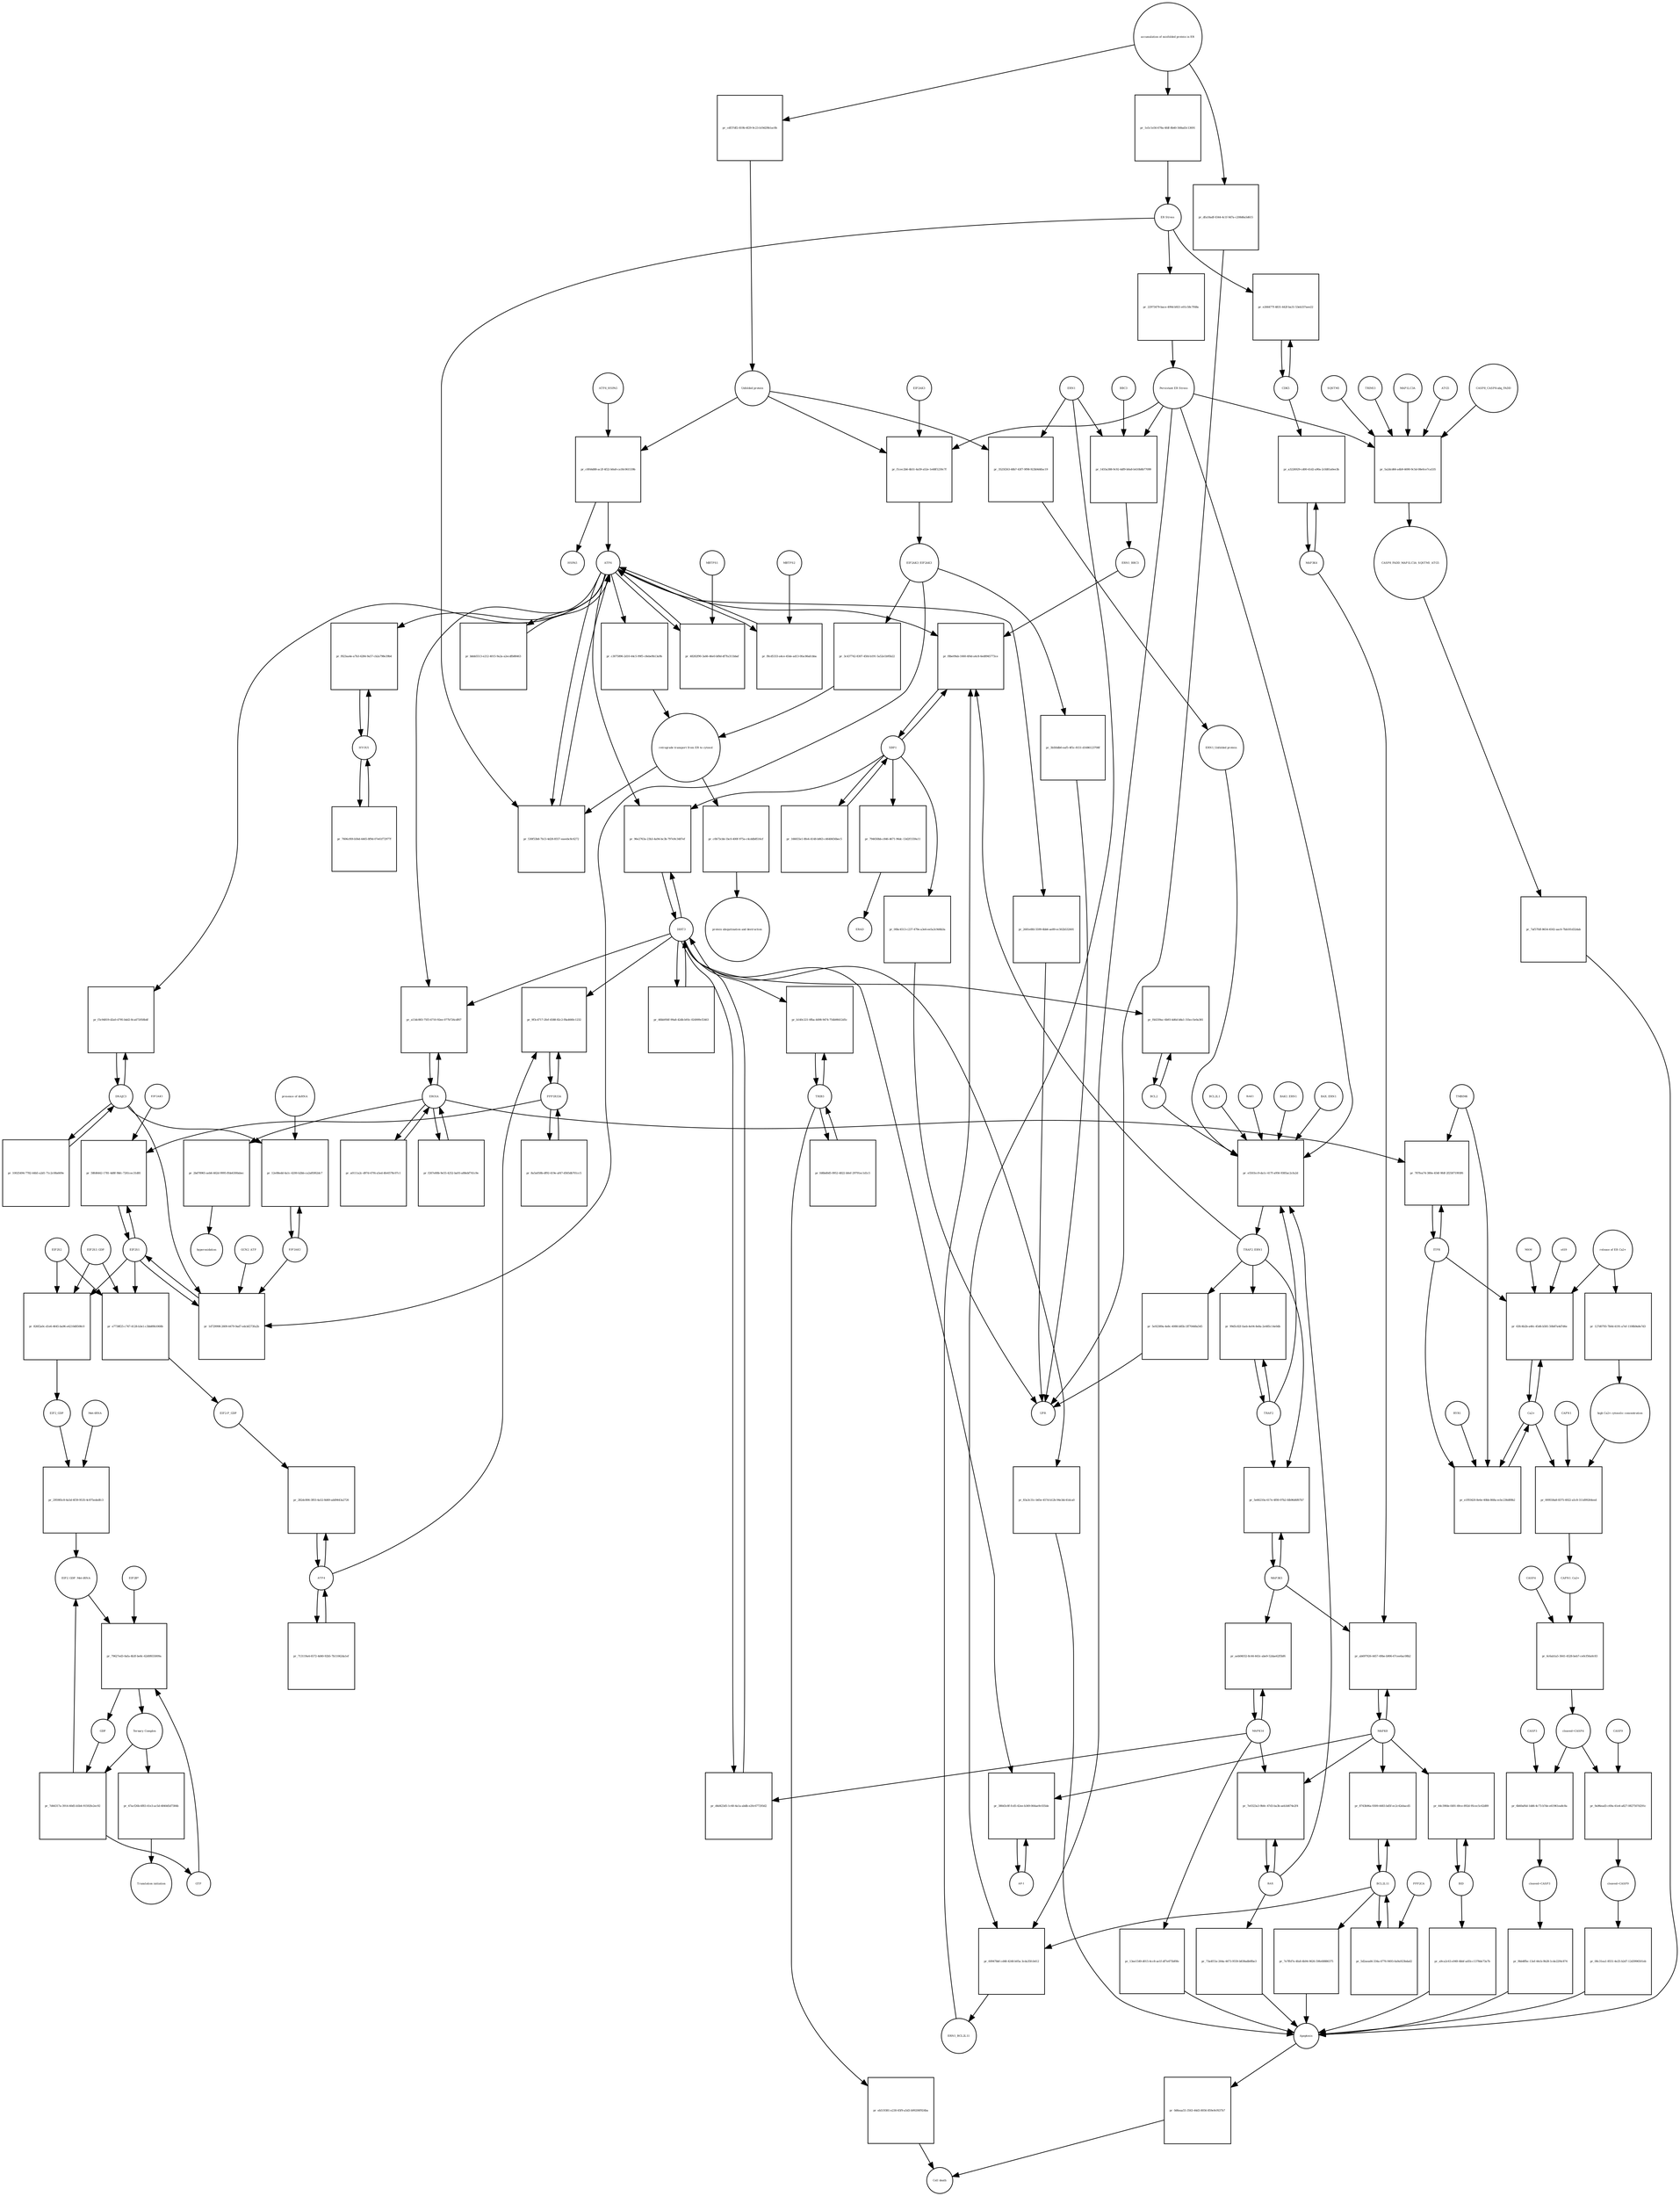 strict digraph  {
ATF6_HSPA5 [annotation="", bipartite=0, cls=complex, fontsize=4, label=ATF6_HSPA5, shape=circle];
"pr_c0f44d88-ac2f-4f22-b0a8-ca18c061539b" [annotation="", bipartite=1, cls=process, fontsize=4, label="pr_c0f44d88-ac2f-4f22-b0a8-ca18c061539b", shape=square];
ATF6 [annotation="urn_miriam_hgnc.symbol_ATF6", bipartite=0, cls=macromolecule, fontsize=4, label=ATF6, shape=circle];
HSPA5 [annotation="urn_miriam_hgnc.symbol_HSPA5", bipartite=0, cls=macromolecule, fontsize=4, label=HSPA5, shape=circle];
"Unfolded protein" [annotation="", bipartite=0, cls=macromolecule, fontsize=4, label="Unfolded protein", shape=circle];
ERN1 [annotation="urn_miriam_hgnc.symbol_ERN1", bipartite=0, cls=macromolecule, fontsize=4, label=ERN1, shape=circle];
"pr_3525f263-48b7-43f7-9f98-923b9d4fac19" [annotation="", bipartite=1, cls=process, fontsize=4, label="pr_3525f263-48b7-43f7-9f98-923b9d4fac19", shape=square];
"ERN1_Unfolded protein" [annotation="", bipartite=0, cls=complex, fontsize=4, label="ERN1_Unfolded protein", shape=circle];
EIF2AK3_EIF2AK3 [annotation="", bipartite=0, cls=complex, fontsize=4, label=EIF2AK3_EIF2AK3, shape=circle];
"pr_3c437742-8307-45fd-b191-5a52e1b95b22" [annotation="", bipartite=1, cls=process, fontsize=4, label="pr_3c437742-8307-45fd-b191-5a52e1b95b22", shape=square];
"retrograde transport from ER to cytosol" [annotation="", bipartite=0, cls=phenotype, fontsize=4, label="retrograde transport from ER to cytosol", shape=circle];
"pr_c3075896-2d10-44c5-99f5-c8ebe9b13a9b" [annotation="", bipartite=1, cls=process, fontsize=4, label="pr_c3075896-2d10-44c5-99f5-c8ebe9b13a9b", shape=square];
"pr_c0b73cbb-1bc0-400f-975a-c4cddb8516cf" [annotation="", bipartite=1, cls=process, fontsize=4, label="pr_c0b73cbb-1bc0-400f-975a-c4cddb8516cf", shape=square];
"protein ubiquitination and destruction" [annotation="", bipartite=0, cls=phenotype, fontsize=4, label="protein ubiquitination and destruction", shape=circle];
"pr_e5503cc9-da1c-417f-a956-9385ac2cfa2d" [annotation="", bipartite=1, cls=process, fontsize=4, label="pr_e5503cc9-da1c-417f-a956-9385ac2cfa2d", shape=square];
TRAF2_ERN1 [annotation="", bipartite=0, cls=complex, fontsize=4, label=TRAF2_ERN1, shape=circle];
BAK1_ERN1 [annotation="", bipartite=0, cls=complex, fontsize=4, label=BAK1_ERN1, shape=circle];
BAX_ERN1 [annotation="", bipartite=0, cls=complex, fontsize=4, label=BAX_ERN1, shape=circle];
BCL2 [annotation="urn_miriam_hgnc.symbol_BCL2", bipartite=0, cls="nucleic acid feature", fontsize=4, label=BCL2, shape=circle];
BCL2L1 [annotation="urn_miriam_hgnc.symbol_BCL2L1", bipartite=0, cls=macromolecule, fontsize=4, label=BCL2L1, shape=circle];
"Persistant ER Stress" [annotation="", bipartite=0, cls=phenotype, fontsize=4, label="Persistant ER Stress", shape=circle];
BAX [annotation="urn_miriam_hgnc.symbol_BAX", bipartite=0, cls=macromolecule, fontsize=4, label=BAX, shape=circle];
BAK1 [annotation="urn_miriam_hgnc.symbol_BAK1", bipartite=0, cls=macromolecule, fontsize=4, label=BAK1, shape=circle];
TRAF2 [annotation="urn_miriam_hgnc.symbol_TRAF2", bipartite=0, cls=macromolecule, fontsize=4, label=TRAF2, shape=circle];
XBP1 [annotation="urn_miriam_hgnc.symbol_XBP1", bipartite=0, cls=macromolecule, fontsize=4, label=XBP1, shape=circle];
"pr_f8be09ab-1660-4f4d-a4c8-6ed8945773ce" [annotation="", bipartite=1, cls=process, fontsize=4, label="pr_f8be09ab-1660-4f4d-a4c8-6ed8945773ce", shape=square];
ERN1_BBC3 [annotation="", bipartite=0, cls=complex, fontsize=4, label=ERN1_BBC3, shape=circle];
ERN1_BCL2L11 [annotation="", bipartite=0, cls=complex, fontsize=4, label=ERN1_BCL2L11, shape=circle];
"pr_166655e1-8fe4-4148-b863-c4648456bec5" [annotation="", bipartite=1, cls=process, fontsize=4, label="pr_166655e1-8fe4-4148-b863-c4648456bec5", shape=square];
"pr_794650bb-c846-4671-96dc-13d2f1559a11" [annotation="", bipartite=1, cls=process, fontsize=4, label="pr_794650bb-c846-4671-96dc-13d2f1559a11", shape=square];
ERAD [annotation="", bipartite=0, cls=phenotype, fontsize=4, label=ERAD, shape=circle];
"pr_00bc4513-c237-479e-a3e6-ee5a3c9d4b3a" [annotation="", bipartite=1, cls=process, fontsize=4, label="pr_00bc4513-c237-479e-a3e6-ee5a3c9d4b3a", shape=square];
UPR [annotation="", bipartite=0, cls=phenotype, fontsize=4, label=UPR, shape=circle];
"pr_99d5c82f-faeb-4e04-8e8a-2e485c14e0db" [annotation="", bipartite=1, cls=process, fontsize=4, label="pr_99d5c82f-faeb-4e04-8e8a-2e485c14e0db", shape=square];
MAPK8 [annotation="urn_miriam_hgnc.symbol_MAPK8", bipartite=0, cls=macromolecule, fontsize=4, label=MAPK8, shape=circle];
"pr_ab697926-4457-49be-b906-67cee6ac08b2" [annotation="", bipartite=1, cls=process, fontsize=4, label="pr_ab697926-4457-49be-b906-67cee6ac08b2", shape=square];
MAP3K4 [annotation="urn_miriam_hgnc.symbol_MAP3K4", bipartite=0, cls=macromolecule, fontsize=4, label=MAP3K4, shape=circle];
MAP3K5 [annotation="urn_miriam_hgnc.symbol_MAP3K5", bipartite=0, cls=macromolecule, fontsize=4, label=MAP3K5, shape=circle];
MAPK14 [annotation="urn_miriam_hgnc.symbol_MAPK14", bipartite=0, cls=macromolecule, fontsize=4, label=MAPK14, shape=circle];
"pr_aeb04032-8c44-443c-abe9-52dae62f5bf6" [annotation="", bipartite=1, cls=process, fontsize=4, label="pr_aeb04032-8c44-443c-abe9-52dae62f5bf6", shape=square];
"pr_13ee1549-d015-4cc8-ae1f-df7e475bf0fe" [annotation="", bipartite=1, cls=process, fontsize=4, label="pr_13ee1549-d015-4cc8-ae1f-df7e475bf0fe", shape=square];
Apoptosis [annotation="", bipartite=0, cls=phenotype, fontsize=4, label=Apoptosis, shape=circle];
DDIT3 [annotation="urn_miriam_hgnc.symbol_DDIT3", bipartite=0, cls=macromolecule, fontsize=4, label=DDIT3, shape=circle];
"pr_d4d423d5-1c60-4a1a-abdb-e20c677293d2" [annotation="", bipartite=1, cls=process, fontsize=4, label="pr_d4d423d5-1c60-4a1a-abdb-e20c677293d2", shape=square];
"pr_83a3c31c-b65e-457d-b12b-94e3dc41dca0" [annotation="", bipartite=1, cls=process, fontsize=4, label="pr_83a3c31c-b65e-457d-b12b-94e3dc41dca0", shape=square];
"pr_f44339ac-6b93-4d6d-b8a1-31bcc5e0a381" [annotation="", bipartite=1, cls=process, fontsize=4, label="pr_f44339ac-6b93-4d6d-b8a1-31bcc5e0a381", shape=square];
"pr_530f53b8-7b13-4d28-8557-eaeebc8c6272" [annotation="", bipartite=1, cls=process, fontsize=4, label="pr_530f53b8-7b13-4d28-8557-eaeebc8c6272", shape=square];
"ER Stress" [annotation="", bipartite=0, cls=phenotype, fontsize=4, label="ER Stress", shape=circle];
"pr_48282f90-3a66-46e0-bf8d-df7fa311bbaf" [annotation="", bipartite=1, cls=process, fontsize=4, label="pr_48282f90-3a66-46e0-bf8d-df7fa311bbaf", shape=square];
MBTPS1 [annotation="urn_miriam_hgnc.symbol_MBTPS1", bipartite=0, cls=macromolecule, fontsize=4, label=MBTPS1, shape=circle];
"pr_f8cd5333-a4ce-45de-ad13-0fac86afcbba" [annotation="", bipartite=1, cls=process, fontsize=4, label="pr_f8cd5333-a4ce-45de-ad13-0fac86afcbba", shape=square];
MBTPS2 [annotation="urn_miriam_hgnc.symbol_MBTPS2", bipartite=0, cls=macromolecule, fontsize=4, label=MBTPS2, shape=circle];
"pr_bbbb5513-e212-4015-9a2a-a2ecdfb88463" [annotation="", bipartite=1, cls=process, fontsize=4, label="pr_bbbb5513-e212-4015-9a2a-a2ecdfb88463", shape=square];
"pr_46bb956f-99a8-42db-b93c-024909cf2463" [annotation="", bipartite=1, cls=process, fontsize=4, label="pr_46bb956f-99a8-42db-b93c-024909cf2463", shape=square];
"pr_96e2763a-23b3-4a94-bc3b-797e9c3487ef" [annotation="", bipartite=1, cls=process, fontsize=4, label="pr_96e2763a-23b3-4a94-bc3b-797e9c3487ef", shape=square];
EIF2S1 [annotation="urn_miriam_hgnc.symbol_EIF2S1", bipartite=0, cls=macromolecule, fontsize=4, label=EIF2S1, shape=circle];
"pr_1d729998-2609-4479-9ad7-edcbf273fa2b" [annotation="", bipartite=1, cls=process, fontsize=4, label="pr_1d729998-2609-4479-9ad7-edcbf273fa2b", shape=square];
GCN2_ATP [annotation="", bipartite=0, cls=complex, fontsize=4, label=GCN2_ATP, shape=circle];
EIF2AK2 [annotation="urn_miriam_hgnc.symbol_EIF2AK2", bipartite=0, cls=macromolecule, fontsize=4, label=EIF2AK2, shape=circle];
DNAJC3 [annotation="urn_miriam_hgnc.symbol_DNAJC3", bipartite=0, cls=macromolecule, fontsize=4, label=DNAJC3, shape=circle];
EIF2S2 [annotation="urn_miriam_hgnc.symbol_EIF2S2", bipartite=0, cls=macromolecule, fontsize=4, label=EIF2S2, shape=circle];
"pr_826f2a0c-d1e6-4645-ba96-e4210d8508c0" [annotation="", bipartite=1, cls=process, fontsize=4, label="pr_826f2a0c-d1e6-4645-ba96-e4210d8508c0", shape=square];
EIF2S3_GDP [annotation="", bipartite=0, cls=complex, fontsize=4, label=EIF2S3_GDP, shape=circle];
EIF2_GDP [annotation="", bipartite=0, cls=complex, fontsize=4, label=EIF2_GDP, shape=circle];
"EIF2_GDP_Met-tRNA" [annotation="", bipartite=0, cls=complex, fontsize=4, label="EIF2_GDP_Met-tRNA", shape=circle];
"pr_79627ed3-0afa-4b3f-be8c-62d0f655009a" [annotation="", bipartite=1, cls=process, fontsize=4, label="pr_79627ed3-0afa-4b3f-be8c-62d0f655009a", shape=square];
"Ternary Complex" [annotation="", bipartite=0, cls=complex, fontsize=4, label="Ternary Complex", shape=circle];
"EIF2B*" [annotation="", bipartite=0, cls=complex, fontsize=4, label="EIF2B*", shape=circle];
GTP [annotation="urn_miriam_obo.chebi_CHEBI%3A57600", bipartite=0, cls="simple chemical", fontsize=4, label=GTP, shape=circle];
GDP [annotation="urn_miriam_obo.chebi_CHEBI%3A65180", bipartite=0, cls="simple chemical", fontsize=4, label=GDP, shape=circle];
"pr_7d44317a-3914-40d5-b5b4-91592fe2ec92" [annotation="", bipartite=1, cls=process, fontsize=4, label="pr_7d44317a-3914-40d5-b5b4-91592fe2ec92", shape=square];
ATF4 [annotation="urn_miriam_hgnc.symbol_ATF4", bipartite=0, cls=macromolecule, fontsize=4, label=ATF4, shape=circle];
"pr_282dc806-3f03-4a52-8d49-add9443a2726" [annotation="", bipartite=1, cls=process, fontsize=4, label="pr_282dc806-3f03-4a52-8d49-add9443a2726", shape=square];
"EIF2-P_GDP" [annotation="", bipartite=0, cls=complex, fontsize=4, label="EIF2-P_GDP", shape=circle];
"pr_713119a4-6572-4d40-92b5-7b11042da1ef" [annotation="", bipartite=1, cls=process, fontsize=4, label="pr_713119a4-6572-4d40-92b5-7b11042da1ef", shape=square];
PPP1R15A [annotation="urn_miriam_hgnc.symbol_PPP1R15A", bipartite=0, cls=macromolecule, fontsize=4, label=PPP1R15A, shape=circle];
"pr_9f3c4717-2fef-4588-82c2-f8a4660c1232" [annotation="", bipartite=1, cls=process, fontsize=4, label="pr_9f3c4717-2fef-4588-82c2-f8a4660c1232", shape=square];
"pr_8a5a058b-df92-419e-af47-d565db701cc5" [annotation="", bipartite=1, cls=process, fontsize=4, label="pr_8a5a058b-df92-419e-af47-d565db701cc5", shape=square];
"pr_47acf26b-6f83-41e3-ac5d-4840d5d7384b" [annotation="", bipartite=1, cls=process, fontsize=4, label="pr_47acf26b-6f83-41e3-ac5d-4840d5d7384b", shape=square];
"Translation initiation" [annotation="", bipartite=0, cls=phenotype, fontsize=4, label="Translation initiation", shape=circle];
"pr_5e66210a-617e-4f00-97b2-fdb96d6f67b7" [annotation="", bipartite=1, cls=process, fontsize=4, label="pr_5e66210a-617e-4f00-97b2-fdb96d6f67b7", shape=square];
ERO1A [annotation="urn_miriam_hgnc.symbol_ERO1A", bipartite=0, cls=macromolecule, fontsize=4, label=ERO1A, shape=circle];
"pr_a13dc883-75f3-4710-92ee-077b726cdf67" [annotation="", bipartite=1, cls=process, fontsize=4, label="pr_a13dc883-75f3-4710-92ee-077b726cdf67", shape=square];
"pr_f267e80b-9e55-4252-ba93-a88ebf741c9e" [annotation="", bipartite=1, cls=process, fontsize=4, label="pr_f267e80b-9e55-4252-ba93-a88ebf741c9e", shape=square];
"pr_58fd6442-1781-4d8f-9bfc-7261cec31d81" [annotation="", bipartite=1, cls=process, fontsize=4, label="pr_58fd6442-1781-4d8f-9bfc-7261cec31d81", shape=square];
EIF2AK1 [annotation="urn_miriam_hgnc.symbol_EIF2AK1", bipartite=0, cls=macromolecule, fontsize=4, label=EIF2AK1, shape=circle];
"pr_7e0323a3-9b0c-47d3-ba3b-aeb3d474e2f4" [annotation="", bipartite=1, cls=process, fontsize=4, label="pr_7e0323a3-9b0c-47d3-ba3b-aeb3d474e2f4", shape=square];
"pr_73a4f15e-264a-4473-9559-b838adb0fbe3" [annotation="", bipartite=1, cls=process, fontsize=4, label="pr_73a4f15e-264a-4473-9559-b838adb0fbe3", shape=square];
"Ca2+" [annotation="urn_miriam_obo.chebi_CHEBI%3A29108", bipartite=0, cls="simple chemical", fontsize=4, label="Ca2+", shape=circle];
"pr_63fc4b2b-a40c-45d6-b581-50b87a4d7d6e" [annotation="", bipartite=1, cls=process, fontsize=4, label="pr_63fc4b2b-a40c-45d6-b581-50b87a4d7d6e", shape=square];
"release of ER Ca2+" [annotation="", bipartite=0, cls=phenotype, fontsize=4, label="release of ER Ca2+", shape=circle];
ITPR [annotation="urn_miriam_hgnc.symbol_ITPR1|urn_miriam_hgnc.symbol_ITPR2|urn_miriam_hgnc.symbol_ITPR3", bipartite=0, cls=macromolecule, fontsize=4, label=ITPR, shape=circle];
MAM [annotation="", bipartite=0, cls=phenotype, fontsize=4, label=MAM, shape=circle];
s619 [annotation="", bipartite=0, cls=complex, fontsize=4, label=s619, shape=circle];
"pr_a3226929-cd00-41d2-a90a-2cfd81a0ee3b" [annotation="", bipartite=1, cls=process, fontsize=4, label="pr_a3226929-cd00-41d2-a90a-2cfd81a0ee3b", shape=square];
CDK5 [annotation="urn_miriam_hgnc.symbol_CDK5", bipartite=0, cls=macromolecule, fontsize=4, label=CDK5, shape=circle];
"pr_e266477f-4831-442f-ba31-53eb337aee22" [annotation="", bipartite=1, cls="uncertain process", fontsize=4, label="pr_e266477f-4831-442f-ba31-53eb337aee22", shape=square];
"pr_0d6eaa55-3563-44d3-8056-859e9cf637b7" [annotation="", bipartite=1, cls=process, fontsize=4, label="pr_0d6eaa55-3563-44d3-8056-859e9cf637b7", shape=square];
"Cell death" [annotation="", bipartite=0, cls=phenotype, fontsize=4, label="Cell death", shape=circle];
"pr_e1f93420-8e6e-40bb-868a-ecbc236d89b2" [annotation="", bipartite=1, cls=process, fontsize=4, label="pr_e1f93420-8e6e-40bb-868a-ecbc236d89b2", shape=square];
TMBIM6 [annotation="urn_miriam_hgnc.symbol_TMBIM6", bipartite=0, cls=macromolecule, fontsize=4, label=TMBIM6, shape=circle];
RYR1 [annotation="urn_miriam_hgnc.symbol_RYR1", bipartite=0, cls=macromolecule, fontsize=4, label=RYR1, shape=circle];
EIF2AK3 [annotation="urn_miriam_hgnc.symbol_EIF2AK3", bipartite=0, cls=macromolecule, fontsize=4, label=EIF2AK3, shape=circle];
"pr_f1cec2b6-4b51-4a59-a52e-1e68f1230c7f" [annotation="", bipartite=1, cls=process, fontsize=4, label="pr_f1cec2b6-4b51-4a59-a52e-1e68f1230c7f", shape=square];
"pr_2bd78965-aeb6-462d-9995-ffde6300abec" [annotation="", bipartite=1, cls=process, fontsize=4, label="pr_2bd78965-aeb6-462d-9995-ffde6300abec", shape=square];
hyperoxidation [annotation="", bipartite=0, cls=phenotype, fontsize=4, label=hyperoxidation, shape=circle];
"pr_a0111a2c-d97d-47f4-a5ed-4fe6578c07c1" [annotation="", bipartite=1, cls=process, fontsize=4, label="pr_a0111a2c-d97d-47f4-a5ed-4fe6578c07c1", shape=square];
"pr_22973479-bace-499d-b921-e01c58c7f48a" [annotation="", bipartite=1, cls=process, fontsize=4, label="pr_22973479-bace-499d-b921-e01c58c7f48a", shape=square];
"CASP8_CASP8-ubq_FADD" [annotation="", bipartite=0, cls=complex, fontsize=4, label="CASP8_CASP8-ubq_FADD", shape=circle];
"pr_5a2dcd66-a4b9-4690-9c5d-08e0ce7ca535" [annotation="", bipartite=1, cls=process, fontsize=4, label="pr_5a2dcd66-a4b9-4690-9c5d-08e0ce7ca535", shape=square];
"SQSTM1 " [annotation="urn_miriam_hgnc.symbol_SQSTM1", bipartite=0, cls=macromolecule, fontsize=4, label="SQSTM1 ", shape=circle];
CASP8_FADD_MAP1LC3A_SQSTM1_ATG5 [annotation="", bipartite=0, cls=complex, fontsize=4, label=CASP8_FADD_MAP1LC3A_SQSTM1_ATG5, shape=circle];
TRIM13 [annotation="urn_miriam_hgnc.symbol_TRIM13", bipartite=0, cls=macromolecule, fontsize=4, label=TRIM13, shape=circle];
MAP1LC3A [annotation="urn_miriam_hgnc.symbol_MAP1LC3A", bipartite=0, cls=macromolecule, fontsize=4, label=MAP1LC3A, shape=circle];
ATG5 [annotation="urn_miriam_hgnc.symbol_ATG5", bipartite=0, cls=macromolecule, fontsize=4, label=ATG5, shape=circle];
"pr_7af57fdf-8654-4502-aac6-7bb181d32dab" [annotation="", bipartite=1, cls=process, fontsize=4, label="pr_7af57fdf-8654-4502-aac6-7bb181d32dab", shape=square];
"AP-1" [annotation="urn_miriam_hgnc.symbol_FOS|urn_miriam_hgnc.symbol_FOSB|urn_miriam_hgnc.symbol_FOSL1|urn_miriam_hgnc.symbol_FOSL2|urn_miriam_hgnc.symbol_JUN|urn_miriam_hgnc.symbol_JUNB|urn_miriam_hgnc.symbol_JUND", bipartite=0, cls=macromolecule, fontsize=4, label="AP-1", shape=circle];
"pr_380d3c8f-fcd5-42ee-b349-064ae9c035de" [annotation="", bipartite=1, cls=process, fontsize=4, label="pr_380d3c8f-fcd5-42ee-b349-064ae9c035de", shape=square];
"pr_12e08edd-4a1c-4200-b2bb-ca2a85f62dc7" [annotation="", bipartite=1, cls=process, fontsize=4, label="pr_12e08edd-4a1c-4200-b2bb-ca2a85f62dc7", shape=square];
"presence of dsRNA" [annotation="", bipartite=0, cls=phenotype, fontsize=4, label="presence of dsRNA", shape=circle];
"Met-tRNA" [annotation="urn_miriam_hgnc_HGNC%3A34779", bipartite=0, cls="nucleic acid feature", fontsize=4, label="Met-tRNA", shape=circle];
"pr_295985c8-4a5d-4f39-9535-4c875ededfc3" [annotation="", bipartite=1, cls=process, fontsize=4, label="pr_295985c8-4a5d-4f39-9535-4c875ededfc3", shape=square];
"pr_e7738f25-c747-4128-b3e1-c3bb89b1068b" [annotation="", bipartite=1, cls=process, fontsize=4, label="pr_e7738f25-c747-4128-b3e1-c3bb89b1068b", shape=square];
"accumulation of misfolded protein in ER" [annotation="", bipartite=0, cls=phenotype, fontsize=4, label="accumulation of misfolded protein in ER", shape=circle];
"pr_cdf37df2-819b-4f29-9c23-b19d29b1ac0b" [annotation="", bipartite=1, cls=process, fontsize=4, label="pr_cdf37df2-819b-4f29-9c23-b19d29b1ac0b", shape=square];
"pr_1e5c1e56-678a-4fdf-8b40-568ad3c13691" [annotation="", bipartite=1, cls=process, fontsize=4, label="pr_1e5c1e56-678a-4fdf-8b40-568ad3c13691", shape=square];
"pr_dfa18adf-0344-4c1f-9d7a-c208d6a5d615" [annotation="", bipartite=1, cls=process, fontsize=4, label="pr_dfa18adf-0344-4c1f-9d7a-c208d6a5d615", shape=square];
"pr_3b5fddb0-eaf5-4f5c-8151-d1686123708f" [annotation="", bipartite=1, cls=process, fontsize=4, label="pr_3b5fddb0-eaf5-4f5c-8151-d1686123708f", shape=square];
"pr_5e92389a-4e8c-4088-b85b-1ff70448a545" [annotation="", bipartite=1, cls=process, fontsize=4, label="pr_5e92389a-4e8c-4088-b85b-1ff70448a545", shape=square];
"pr_2681e8fd-5599-4bb6-ae89-ec502b532601" [annotation="", bipartite=1, cls=process, fontsize=4, label="pr_2681e8fd-5599-4bb6-ae89-ec502b532601", shape=square];
BCL2L11 [annotation="urn_miriam_hgnc.symbol_BCL2L11", bipartite=0, cls=macromolecule, fontsize=4, label=BCL2L11, shape=circle];
"pr_8743b96a-9309-4483-bd5f-ec2c42ebacd5" [annotation="", bipartite=1, cls=process, fontsize=4, label="pr_8743b96a-9309-4483-bd5f-ec2c42ebacd5", shape=square];
BID [annotation="urn_miriam_hgnc.symbol_BID", bipartite=0, cls=macromolecule, fontsize=4, label=BID, shape=circle];
"pr_44c39fde-fd01-49ce-892d-95cec5c62d89" [annotation="", bipartite=1, cls=process, fontsize=4, label="pr_44c39fde-fd01-49ce-892d-95cec5c62d89", shape=square];
"pr_7e7ffd7e-4fa8-4b94-9626-59fe68886375" [annotation="", bipartite=1, cls=process, fontsize=4, label="pr_7e7ffd7e-4fa8-4b94-9626-59fe68886375", shape=square];
"pr_a9ca2c63-e949-4bbf-ad1b-c1378de73a7b" [annotation="", bipartite=1, cls=process, fontsize=4, label="pr_a9ca2c63-e949-4bbf-ad1b-c1378de73a7b", shape=square];
"pr_60947bbf-cd48-4248-b05a-3cda35fcb412" [annotation="", bipartite=1, cls=process, fontsize=4, label="pr_60947bbf-cd48-4248-b05a-3cda35fcb412", shape=square];
"pr_1455a388-9c92-4df9-b0a8-b410b8b77099" [annotation="", bipartite=1, cls=process, fontsize=4, label="pr_1455a388-9c92-4df9-b0a8-b410b8b77099", shape=square];
BBC3 [annotation="urn_miriam_hgnc.symbol_BBC3", bipartite=0, cls=macromolecule, fontsize=4, label=BBC3, shape=circle];
"pr_5d2aead4-334a-4776-9493-6a9a923bdad2" [annotation="", bipartite=1, cls=process, fontsize=4, label="pr_5d2aead4-334a-4776-9493-6a9a923bdad2", shape=square];
PPP2CA [annotation="urn_miriam_hgnc.symbol_PPP2CA", bipartite=0, cls=macromolecule, fontsize=4, label=PPP2CA, shape=circle];
TRIB3 [annotation="urn_miriam_hgnc.symbol_TRIB3", bipartite=0, cls=macromolecule, fontsize=4, label=TRIB3, shape=circle];
"pr_b140c221-0fba-4498-9474-754b98412d5c" [annotation="", bipartite=1, cls=process, fontsize=4, label="pr_b140c221-0fba-4498-9474-754b98412d5c", shape=square];
"pr_fd6bd0d5-0952-4822-b0ef-29791ec1d1c5" [annotation="", bipartite=1, cls=process, fontsize=4, label="pr_fd6bd0d5-0952-4822-b0ef-29791ec1d1c5", shape=square];
"pr_eb519381-e230-45f9-a5d3-b99200f924ba" [annotation="", bipartite=1, cls=process, fontsize=4, label="pr_eb519381-e230-45f9-a5d3-b99200f924ba", shape=square];
"pr_127d0793-7b0d-4191-a7ef-1108b9a8e7d3" [annotation="", bipartite=1, cls=process, fontsize=4, label="pr_127d0793-7b0d-4191-a7ef-1108b9a8e7d3", shape=square];
"high Ca2+ cytosolic concentration" [annotation="", bipartite=0, cls=phenotype, fontsize=4, label="high Ca2+ cytosolic concentration", shape=circle];
"pr_f3c94819-d2a0-4795-b4d2-8ca472058b4f" [annotation="", bipartite=1, cls=process, fontsize=4, label="pr_f3c94819-d2a0-4795-b4d2-8ca472058b4f", shape=square];
"pr_10025494-7782-44b5-a2d1-71c2c08a669e" [annotation="", bipartite=1, cls=process, fontsize=4, label="pr_10025494-7782-44b5-a2d1-71c2c08a669e", shape=square];
"pr_787fea74-380e-454f-9fdf-2f25871993f6" [annotation="", bipartite=1, cls=process, fontsize=4, label="pr_787fea74-380e-454f-9fdf-2f25871993f6", shape=square];
CASP4 [annotation="urn_miriam_hgnc.symbol_CASP4", bipartite=0, cls=macromolecule, fontsize=4, label=CASP4, shape=circle];
"pr_6c6ab1a5-3641-4528-beb7-ce0cf56a0c83" [annotation="", bipartite=1, cls=process, fontsize=4, label="pr_6c6ab1a5-3641-4528-beb7-ce0cf56a0c83", shape=square];
"cleaved~CASP4" [annotation="urn_miriam_hgnc.symbol_CASP4", bipartite=0, cls=macromolecule, fontsize=4, label="cleaved~CASP4", shape=circle];
"CAPN1_Ca2+" [annotation="", bipartite=0, cls=complex, fontsize=4, label="CAPN1_Ca2+", shape=circle];
CASP3 [annotation="urn_miriam_hgnc.symbol_CASP3", bipartite=0, cls=macromolecule, fontsize=4, label=CASP3, shape=circle];
"pr_6b60af6d-1dd6-4c73-b7de-e61961ea8c8a" [annotation="", bipartite=1, cls=process, fontsize=4, label="pr_6b60af6d-1dd6-4c73-b7de-e61961ea8c8a", shape=square];
"cleaved~CASP3" [annotation="urn_miriam_hgnc.symbol_CASP3", bipartite=0, cls=macromolecule, fontsize=4, label="cleaved~CASP3", shape=circle];
CASP9 [annotation="urn_miriam_hgnc.symbol_CSAP9", bipartite=0, cls=macromolecule, fontsize=4, label=CASP9, shape=circle];
"pr_9a96ead3-c69a-41e4-a827-0827507d291c" [annotation="", bipartite=1, cls=process, fontsize=4, label="pr_9a96ead3-c69a-41e4-a827-0827507d291c", shape=square];
"cleaved~CASP9" [annotation="urn_miriam_hgnc.symbol_CASP9", bipartite=0, cls=macromolecule, fontsize=4, label="cleaved~CASP9", shape=circle];
CAPN1 [annotation="urn_miriam_hgnc.symbol_CAPN1", bipartite=0, cls=macromolecule, fontsize=4, label=CAPN1, shape=circle];
"pr_009558a8-8375-4922-a5c8-311d99264eed" [annotation="", bipartite=1, cls=process, fontsize=4, label="pr_009558a8-8375-4922-a5c8-311d99264eed", shape=square];
"pr_9bb4ffbc-13ef-44cb-9b28-1cde22f4c874" [annotation="", bipartite=1, cls=process, fontsize=4, label="pr_9bb4ffbc-13ef-44cb-9b28-1cde22f4c874", shape=square];
"pr_08c31ea1-8551-4e25-b2d7-12d3996501eb" [annotation="", bipartite=1, cls=process, fontsize=4, label="pr_08c31ea1-8551-4e25-b2d7-12d3996501eb", shape=square];
HYOU1 [annotation="urn_miriam_hgnc.symbol_HYOU1", bipartite=0, cls=macromolecule, fontsize=4, label=HYOU1, shape=circle];
"pr_f823aa4e-a7b3-4284-9a57-cb2a798e39b4" [annotation="", bipartite=1, cls=process, fontsize=4, label="pr_f823aa4e-a7b3-4284-9a57-cb2a798e39b4", shape=square];
"pr_7606cf69-b56d-4465-8f9d-07e61f72977f" [annotation="", bipartite=1, cls=process, fontsize=4, label="pr_7606cf69-b56d-4465-8f9d-07e61f72977f", shape=square];
ATF6_HSPA5 -> "pr_c0f44d88-ac2f-4f22-b0a8-ca18c061539b"  [annotation="", interaction_type=consumption];
"pr_c0f44d88-ac2f-4f22-b0a8-ca18c061539b" -> ATF6  [annotation="", interaction_type=production];
"pr_c0f44d88-ac2f-4f22-b0a8-ca18c061539b" -> HSPA5  [annotation="", interaction_type=production];
ATF6 -> "pr_c3075896-2d10-44c5-99f5-c8ebe9b13a9b"  [annotation="", interaction_type=consumption];
ATF6 -> "pr_f8be09ab-1660-4f4d-a4c8-6ed8945773ce"  [annotation="urn_miriam_pubmed_26587781|urn_miriam_pubmed_23430059", interaction_type=catalysis];
ATF6 -> "pr_530f53b8-7b13-4d28-8557-eaeebc8c6272"  [annotation="", interaction_type=consumption];
ATF6 -> "pr_48282f90-3a66-46e0-bf8d-df7fa311bbaf"  [annotation="", interaction_type=consumption];
ATF6 -> "pr_f8cd5333-a4ce-45de-ad13-0fac86afcbba"  [annotation="", interaction_type=consumption];
ATF6 -> "pr_bbbb5513-e212-4015-9a2a-a2ecdfb88463"  [annotation="", interaction_type=consumption];
ATF6 -> "pr_96e2763a-23b3-4a94-bc3b-797e9c3487ef"  [annotation="urn_miriam_pubmed_26587781|urn_miriam_pubmed_17991856|urn_miriam_pubmed_28843399", interaction_type=catalysis];
ATF6 -> "pr_a13dc883-75f3-4710-92ee-077b726cdf67"  [annotation="urn_miriam_pubmed_23850759|urn_miriam_pubmed_25387528", interaction_type=catalysis];
ATF6 -> "pr_2681e8fd-5599-4bb6-ae89-ec502b532601"  [annotation="", interaction_type=consumption];
ATF6 -> "pr_f3c94819-d2a0-4795-b4d2-8ca472058b4f"  [annotation="urn_miriam_pubmed_12601012|urn_miriam_pubmed_18360008", interaction_type=catalysis];
ATF6 -> "pr_f823aa4e-a7b3-4284-9a57-cb2a798e39b4"  [annotation=urn_miriam_pubmed_18360008, interaction_type=catalysis];
"Unfolded protein" -> "pr_c0f44d88-ac2f-4f22-b0a8-ca18c061539b"  [annotation="urn_miriam_pubmed_19509052|urn_miriam_pubmed_12847084|urn_miriam_pubmed_23850759", interaction_type=catalysis];
"Unfolded protein" -> "pr_3525f263-48b7-43f7-9f98-923b9d4fac19"  [annotation="", interaction_type=consumption];
"Unfolded protein" -> "pr_f1cec2b6-4b51-4a59-a52e-1e68f1230c7f"  [annotation=urn_miriam_pubmed_17991856, interaction_type=catalysis];
ERN1 -> "pr_3525f263-48b7-43f7-9f98-923b9d4fac19"  [annotation="", interaction_type=consumption];
ERN1 -> "pr_60947bbf-cd48-4248-b05a-3cda35fcb412"  [annotation="", interaction_type=consumption];
ERN1 -> "pr_1455a388-9c92-4df9-b0a8-b410b8b77099"  [annotation="", interaction_type=consumption];
"pr_3525f263-48b7-43f7-9f98-923b9d4fac19" -> "ERN1_Unfolded protein"  [annotation="", interaction_type=production];
"ERN1_Unfolded protein" -> "pr_e5503cc9-da1c-417f-a956-9385ac2cfa2d"  [annotation="", interaction_type=consumption];
EIF2AK3_EIF2AK3 -> "pr_3c437742-8307-45fd-b191-5a52e1b95b22"  [annotation="", interaction_type=consumption];
EIF2AK3_EIF2AK3 -> "pr_1d729998-2609-4479-9ad7-edcbf273fa2b"  [annotation="urn_miriam_pubmed_12667446|urn_miriam_pubmed_16246152|urn_miriam_pubmed_12601012|urn_miriam_pubmed_23850759|urn_miriam_pubmed_18360008|urn_miriam_pubmed_26587781", interaction_type=catalysis];
EIF2AK3_EIF2AK3 -> "pr_3b5fddb0-eaf5-4f5c-8151-d1686123708f"  [annotation="", interaction_type=consumption];
"pr_3c437742-8307-45fd-b191-5a52e1b95b22" -> "retrograde transport from ER to cytosol"  [annotation="", interaction_type=production];
"retrograde transport from ER to cytosol" -> "pr_c0b73cbb-1bc0-400f-975a-c4cddb8516cf"  [annotation="", interaction_type=consumption];
"retrograde transport from ER to cytosol" -> "pr_530f53b8-7b13-4d28-8557-eaeebc8c6272"  [annotation="urn_miriam_pubmed_18360008|urn_miriam_pubmed_17991856|urn_miriam_pubmed_26587781|urn_miriam_pubmed_12847084", interaction_type=inhibition];
"pr_c3075896-2d10-44c5-99f5-c8ebe9b13a9b" -> "retrograde transport from ER to cytosol"  [annotation="", interaction_type=production];
"pr_c0b73cbb-1bc0-400f-975a-c4cddb8516cf" -> "protein ubiquitination and destruction"  [annotation="", interaction_type=production];
"pr_e5503cc9-da1c-417f-a956-9385ac2cfa2d" -> TRAF2_ERN1  [annotation="", interaction_type=production];
TRAF2_ERN1 -> "pr_f8be09ab-1660-4f4d-a4c8-6ed8945773ce"  [annotation="urn_miriam_pubmed_26587781|urn_miriam_pubmed_23430059", interaction_type=catalysis];
TRAF2_ERN1 -> "pr_99d5c82f-faeb-4e04-8e8a-2e485c14e0db"  [annotation=urn_miriam_pubmed_23850759, interaction_type=catalysis];
TRAF2_ERN1 -> "pr_5e66210a-617e-4f00-97b2-fdb96d6f67b7"  [annotation=urn_miriam_pubmed_23850759, interaction_type=catalysis];
TRAF2_ERN1 -> "pr_5e92389a-4e8c-4088-b85b-1ff70448a545"  [annotation="", interaction_type=consumption];
BAK1_ERN1 -> "pr_e5503cc9-da1c-417f-a956-9385ac2cfa2d"  [annotation="urn_miriam_pubmed_23850759|urn_miriam_pubmed_23430059|urn_miriam_pubmed_26587781", interaction_type=catalysis];
BAX_ERN1 -> "pr_e5503cc9-da1c-417f-a956-9385ac2cfa2d"  [annotation="urn_miriam_pubmed_23850759|urn_miriam_pubmed_23430059|urn_miriam_pubmed_26587781", interaction_type=catalysis];
BCL2 -> "pr_e5503cc9-da1c-417f-a956-9385ac2cfa2d"  [annotation="urn_miriam_pubmed_23850759|urn_miriam_pubmed_23430059|urn_miriam_pubmed_26587781", interaction_type=inhibition];
BCL2 -> "pr_f44339ac-6b93-4d6d-b8a1-31bcc5e0a381"  [annotation="", interaction_type=consumption];
BCL2L1 -> "pr_e5503cc9-da1c-417f-a956-9385ac2cfa2d"  [annotation="urn_miriam_pubmed_23850759|urn_miriam_pubmed_23430059|urn_miriam_pubmed_26587781", interaction_type=inhibition];
"Persistant ER Stress" -> "pr_e5503cc9-da1c-417f-a956-9385ac2cfa2d"  [annotation="urn_miriam_pubmed_23850759|urn_miriam_pubmed_23430059|urn_miriam_pubmed_26587781", interaction_type=inhibition];
"Persistant ER Stress" -> "pr_f1cec2b6-4b51-4a59-a52e-1e68f1230c7f"  [annotation=urn_miriam_pubmed_17991856, interaction_type=catalysis];
"Persistant ER Stress" -> "pr_5a2dcd66-a4b9-4690-9c5d-08e0ce7ca535"  [annotation=urn_miriam_pubmed_17991856, interaction_type=catalysis];
"Persistant ER Stress" -> "pr_60947bbf-cd48-4248-b05a-3cda35fcb412"  [annotation="urn_miriam_pubmed_23850759|urn_miriam_pubmed_23430059|urn_miriam_pubmed_26587781", interaction_type=inhibition];
"Persistant ER Stress" -> "pr_1455a388-9c92-4df9-b0a8-b410b8b77099"  [annotation="urn_miriam_pubmed_23430059|urn_miriam_pubmed_17991856", interaction_type=inhibition];
BAX -> "pr_e5503cc9-da1c-417f-a956-9385ac2cfa2d"  [annotation="urn_miriam_pubmed_23850759|urn_miriam_pubmed_23430059|urn_miriam_pubmed_26587781", interaction_type=catalysis];
BAX -> "pr_7e0323a3-9b0c-47d3-ba3b-aeb3d474e2f4"  [annotation="", interaction_type=consumption];
BAX -> "pr_73a4f15e-264a-4473-9559-b838adb0fbe3"  [annotation="", interaction_type=consumption];
BAK1 -> "pr_e5503cc9-da1c-417f-a956-9385ac2cfa2d"  [annotation="urn_miriam_pubmed_23850759|urn_miriam_pubmed_23430059|urn_miriam_pubmed_26587781", interaction_type=catalysis];
TRAF2 -> "pr_e5503cc9-da1c-417f-a956-9385ac2cfa2d"  [annotation="", interaction_type=consumption];
TRAF2 -> "pr_99d5c82f-faeb-4e04-8e8a-2e485c14e0db"  [annotation="", interaction_type=consumption];
TRAF2 -> "pr_5e66210a-617e-4f00-97b2-fdb96d6f67b7"  [annotation=urn_miriam_pubmed_23850759, interaction_type=catalysis];
XBP1 -> "pr_f8be09ab-1660-4f4d-a4c8-6ed8945773ce"  [annotation="", interaction_type=consumption];
XBP1 -> "pr_166655e1-8fe4-4148-b863-c4648456bec5"  [annotation="", interaction_type=consumption];
XBP1 -> "pr_794650bb-c846-4671-96dc-13d2f1559a11"  [annotation="", interaction_type=consumption];
XBP1 -> "pr_00bc4513-c237-479e-a3e6-ee5a3c9d4b3a"  [annotation="", interaction_type=consumption];
XBP1 -> "pr_96e2763a-23b3-4a94-bc3b-797e9c3487ef"  [annotation="urn_miriam_pubmed_26587781|urn_miriam_pubmed_17991856|urn_miriam_pubmed_28843399", interaction_type=catalysis];
"pr_f8be09ab-1660-4f4d-a4c8-6ed8945773ce" -> XBP1  [annotation="", interaction_type=production];
ERN1_BBC3 -> "pr_f8be09ab-1660-4f4d-a4c8-6ed8945773ce"  [annotation="urn_miriam_pubmed_26587781|urn_miriam_pubmed_23430059", interaction_type=catalysis];
ERN1_BCL2L11 -> "pr_f8be09ab-1660-4f4d-a4c8-6ed8945773ce"  [annotation="urn_miriam_pubmed_26587781|urn_miriam_pubmed_23430059", interaction_type=catalysis];
"pr_166655e1-8fe4-4148-b863-c4648456bec5" -> XBP1  [annotation="", interaction_type=production];
"pr_794650bb-c846-4671-96dc-13d2f1559a11" -> ERAD  [annotation="", interaction_type=production];
"pr_00bc4513-c237-479e-a3e6-ee5a3c9d4b3a" -> UPR  [annotation="", interaction_type=production];
"pr_99d5c82f-faeb-4e04-8e8a-2e485c14e0db" -> TRAF2  [annotation="", interaction_type=production];
MAPK8 -> "pr_ab697926-4457-49be-b906-67cee6ac08b2"  [annotation="", interaction_type=consumption];
MAPK8 -> "pr_7e0323a3-9b0c-47d3-ba3b-aeb3d474e2f4"  [annotation="urn_miriam_pubmed_18191217|urn_miriam_pubmed_23430059", interaction_type=catalysis];
MAPK8 -> "pr_380d3c8f-fcd5-42ee-b349-064ae9c035de"  [annotation="urn_miriam_pubmed_26618107|urn_miriam_pubmed_26587781|urn_miriam_pubmed_23850759", interaction_type=catalysis];
MAPK8 -> "pr_8743b96a-9309-4483-bd5f-ec2c42ebacd5"  [annotation="urn_miriam_pubmed_26018731|urn_miriam_pubmed_23850759", interaction_type=catalysis];
MAPK8 -> "pr_44c39fde-fd01-49ce-892d-95cec5c62d89"  [annotation="urn_miriam_pubmed_23430059|urn_miriam_pubmed_11583631", interaction_type=catalysis];
"pr_ab697926-4457-49be-b906-67cee6ac08b2" -> MAPK8  [annotation="", interaction_type=production];
MAP3K4 -> "pr_ab697926-4457-49be-b906-67cee6ac08b2"  [annotation="urn_miriam_pubmed_18191217|urn_miriam_pubmed_23850759|urn_miriam_pubmed_26587781", interaction_type=catalysis];
MAP3K4 -> "pr_a3226929-cd00-41d2-a90a-2cfd81a0ee3b"  [annotation="", interaction_type=consumption];
MAP3K5 -> "pr_ab697926-4457-49be-b906-67cee6ac08b2"  [annotation="urn_miriam_pubmed_18191217|urn_miriam_pubmed_23850759|urn_miriam_pubmed_26587781", interaction_type=catalysis];
MAP3K5 -> "pr_aeb04032-8c44-443c-abe9-52dae62f5bf6"  [annotation="urn_miriam_pubmed_23850759|urn_miriam_pubmed_12215209", interaction_type=catalysis];
MAP3K5 -> "pr_5e66210a-617e-4f00-97b2-fdb96d6f67b7"  [annotation="", interaction_type=consumption];
MAPK14 -> "pr_aeb04032-8c44-443c-abe9-52dae62f5bf6"  [annotation="", interaction_type=consumption];
MAPK14 -> "pr_13ee1549-d015-4cc8-ae1f-df7e475bf0fe"  [annotation="", interaction_type=consumption];
MAPK14 -> "pr_d4d423d5-1c60-4a1a-abdb-e20c677293d2"  [annotation="urn_miriam_pubmed_23850759|urn_miriam_pubmed_23430059|urn_miriam_pubmed_26137585", interaction_type=catalysis];
MAPK14 -> "pr_7e0323a3-9b0c-47d3-ba3b-aeb3d474e2f4"  [annotation="urn_miriam_pubmed_18191217|urn_miriam_pubmed_23430059", interaction_type=catalysis];
"pr_aeb04032-8c44-443c-abe9-52dae62f5bf6" -> MAPK14  [annotation="", interaction_type=production];
"pr_13ee1549-d015-4cc8-ae1f-df7e475bf0fe" -> Apoptosis  [annotation="", interaction_type=production];
Apoptosis -> "pr_0d6eaa55-3563-44d3-8056-859e9cf637b7"  [annotation="", interaction_type=consumption];
DDIT3 -> "pr_d4d423d5-1c60-4a1a-abdb-e20c677293d2"  [annotation="", interaction_type=consumption];
DDIT3 -> "pr_83a3c31c-b65e-457d-b12b-94e3dc41dca0"  [annotation="", interaction_type=consumption];
DDIT3 -> "pr_f44339ac-6b93-4d6d-b8a1-31bcc5e0a381"  [annotation="urn_miriam_pubmed_30662442|urn_miriam_pubmed_23850759", interaction_type=inhibition];
DDIT3 -> "pr_46bb956f-99a8-42db-b93c-024909cf2463"  [annotation="", interaction_type=consumption];
DDIT3 -> "pr_96e2763a-23b3-4a94-bc3b-797e9c3487ef"  [annotation="", interaction_type=consumption];
DDIT3 -> "pr_9f3c4717-2fef-4588-82c2-f8a4660c1232"  [annotation="urn_miriam_pubmed_23850759|urn_miriam_pubmed_31638256", interaction_type=catalysis];
DDIT3 -> "pr_a13dc883-75f3-4710-92ee-077b726cdf67"  [annotation="urn_miriam_pubmed_23850759|urn_miriam_pubmed_25387528", interaction_type=catalysis];
DDIT3 -> "pr_380d3c8f-fcd5-42ee-b349-064ae9c035de"  [annotation="urn_miriam_pubmed_26618107|urn_miriam_pubmed_26587781|urn_miriam_pubmed_23850759", interaction_type=catalysis];
DDIT3 -> "pr_b140c221-0fba-4498-9474-754b98412d5c"  [annotation="urn_miriam_pubmed_23430059|urn_miriam_pubmed_18940792", interaction_type=catalysis];
"pr_d4d423d5-1c60-4a1a-abdb-e20c677293d2" -> DDIT3  [annotation="", interaction_type=production];
"pr_83a3c31c-b65e-457d-b12b-94e3dc41dca0" -> Apoptosis  [annotation="", interaction_type=production];
"pr_f44339ac-6b93-4d6d-b8a1-31bcc5e0a381" -> BCL2  [annotation="", interaction_type=production];
"pr_530f53b8-7b13-4d28-8557-eaeebc8c6272" -> ATF6  [annotation="", interaction_type=production];
"ER Stress" -> "pr_530f53b8-7b13-4d28-8557-eaeebc8c6272"  [annotation="urn_miriam_pubmed_18360008|urn_miriam_pubmed_17991856|urn_miriam_pubmed_26587781|urn_miriam_pubmed_12847084", interaction_type=catalysis];
"ER Stress" -> "pr_e266477f-4831-442f-ba31-53eb337aee22"  [annotation=urn_miriam_pubmed_22388889, interaction_type=catalysis];
"ER Stress" -> "pr_22973479-bace-499d-b921-e01c58c7f48a"  [annotation="", interaction_type=consumption];
"pr_48282f90-3a66-46e0-bf8d-df7fa311bbaf" -> ATF6  [annotation="", interaction_type=production];
MBTPS1 -> "pr_48282f90-3a66-46e0-bf8d-df7fa311bbaf"  [annotation="urn_miriam_pubmed_18360008|urn_miriam_pubmed_17991856|urn_miriam_pubmed_26587781|urn_miriam_pubmed_23850759", interaction_type=catalysis];
"pr_f8cd5333-a4ce-45de-ad13-0fac86afcbba" -> ATF6  [annotation="", interaction_type=production];
MBTPS2 -> "pr_f8cd5333-a4ce-45de-ad13-0fac86afcbba"  [annotation="urn_miriam_pubmed_23850759|urn_miriam_pubmed_26587781|urn_miriam_pubmed_17991856|urn_miriam_pubmed_18360008", interaction_type=catalysis];
"pr_bbbb5513-e212-4015-9a2a-a2ecdfb88463" -> ATF6  [annotation="", interaction_type=production];
"pr_46bb956f-99a8-42db-b93c-024909cf2463" -> DDIT3  [annotation="", interaction_type=production];
"pr_96e2763a-23b3-4a94-bc3b-797e9c3487ef" -> DDIT3  [annotation="", interaction_type=production];
EIF2S1 -> "pr_1d729998-2609-4479-9ad7-edcbf273fa2b"  [annotation="", interaction_type=consumption];
EIF2S1 -> "pr_826f2a0c-d1e6-4645-ba96-e4210d8508c0"  [annotation="", interaction_type=consumption];
EIF2S1 -> "pr_58fd6442-1781-4d8f-9bfc-7261cec31d81"  [annotation="", interaction_type=consumption];
EIF2S1 -> "pr_e7738f25-c747-4128-b3e1-c3bb89b1068b"  [annotation="", interaction_type=consumption];
"pr_1d729998-2609-4479-9ad7-edcbf273fa2b" -> EIF2S1  [annotation="", interaction_type=production];
GCN2_ATP -> "pr_1d729998-2609-4479-9ad7-edcbf273fa2b"  [annotation="urn_miriam_pubmed_12667446|urn_miriam_pubmed_16246152|urn_miriam_pubmed_12601012|urn_miriam_pubmed_23850759|urn_miriam_pubmed_18360008|urn_miriam_pubmed_26587781", interaction_type=catalysis];
EIF2AK2 -> "pr_1d729998-2609-4479-9ad7-edcbf273fa2b"  [annotation="urn_miriam_pubmed_12667446|urn_miriam_pubmed_16246152|urn_miriam_pubmed_12601012|urn_miriam_pubmed_23850759|urn_miriam_pubmed_18360008|urn_miriam_pubmed_26587781", interaction_type=catalysis];
EIF2AK2 -> "pr_12e08edd-4a1c-4200-b2bb-ca2a85f62dc7"  [annotation="", interaction_type=consumption];
DNAJC3 -> "pr_1d729998-2609-4479-9ad7-edcbf273fa2b"  [annotation="urn_miriam_pubmed_12667446|urn_miriam_pubmed_16246152|urn_miriam_pubmed_12601012|urn_miriam_pubmed_23850759|urn_miriam_pubmed_18360008|urn_miriam_pubmed_26587781", interaction_type=inhibition];
DNAJC3 -> "pr_12e08edd-4a1c-4200-b2bb-ca2a85f62dc7"  [annotation="urn_miriam_pubmed_12601012|urn_miriam_pubmed_26587781|urn_miriam_pubmed_23850759", interaction_type=inhibition];
DNAJC3 -> "pr_f3c94819-d2a0-4795-b4d2-8ca472058b4f"  [annotation="", interaction_type=consumption];
DNAJC3 -> "pr_10025494-7782-44b5-a2d1-71c2c08a669e"  [annotation="", interaction_type=consumption];
EIF2S2 -> "pr_826f2a0c-d1e6-4645-ba96-e4210d8508c0"  [annotation="", interaction_type=consumption];
EIF2S2 -> "pr_e7738f25-c747-4128-b3e1-c3bb89b1068b"  [annotation="", interaction_type=consumption];
"pr_826f2a0c-d1e6-4645-ba96-e4210d8508c0" -> EIF2_GDP  [annotation="", interaction_type=production];
EIF2S3_GDP -> "pr_826f2a0c-d1e6-4645-ba96-e4210d8508c0"  [annotation="", interaction_type=consumption];
EIF2S3_GDP -> "pr_e7738f25-c747-4128-b3e1-c3bb89b1068b"  [annotation="", interaction_type=consumption];
EIF2_GDP -> "pr_295985c8-4a5d-4f39-9535-4c875ededfc3"  [annotation="", interaction_type=consumption];
"EIF2_GDP_Met-tRNA" -> "pr_79627ed3-0afa-4b3f-be8c-62d0f655009a"  [annotation="", interaction_type=consumption];
"pr_79627ed3-0afa-4b3f-be8c-62d0f655009a" -> "Ternary Complex"  [annotation="", interaction_type=production];
"pr_79627ed3-0afa-4b3f-be8c-62d0f655009a" -> GDP  [annotation="", interaction_type=production];
"Ternary Complex" -> "pr_7d44317a-3914-40d5-b5b4-91592fe2ec92"  [annotation="", interaction_type=consumption];
"Ternary Complex" -> "pr_47acf26b-6f83-41e3-ac5d-4840d5d7384b"  [annotation="", interaction_type=consumption];
"EIF2B*" -> "pr_79627ed3-0afa-4b3f-be8c-62d0f655009a"  [annotation="urn_miriam_pubmed_23850759|urn_miriam_pubmed_16246152", interaction_type=catalysis];
GTP -> "pr_79627ed3-0afa-4b3f-be8c-62d0f655009a"  [annotation="", interaction_type=consumption];
GDP -> "pr_7d44317a-3914-40d5-b5b4-91592fe2ec92"  [annotation="", interaction_type=consumption];
"pr_7d44317a-3914-40d5-b5b4-91592fe2ec92" -> "EIF2_GDP_Met-tRNA"  [annotation="", interaction_type=production];
"pr_7d44317a-3914-40d5-b5b4-91592fe2ec92" -> GTP  [annotation="", interaction_type=production];
ATF4 -> "pr_282dc806-3f03-4a52-8d49-add9443a2726"  [annotation="", interaction_type=consumption];
ATF4 -> "pr_713119a4-6572-4d40-92b5-7b11042da1ef"  [annotation="", interaction_type=consumption];
ATF4 -> "pr_9f3c4717-2fef-4588-82c2-f8a4660c1232"  [annotation="urn_miriam_pubmed_23850759|urn_miriam_pubmed_31638256", interaction_type=catalysis];
"pr_282dc806-3f03-4a52-8d49-add9443a2726" -> ATF4  [annotation="", interaction_type=production];
"EIF2-P_GDP" -> "pr_282dc806-3f03-4a52-8d49-add9443a2726"  [annotation="urn_miriam_pubmed_15277680|urn_miriam_pubmed_16246152|urn_miriam_pubmed_23850759", interaction_type=catalysis];
"pr_713119a4-6572-4d40-92b5-7b11042da1ef" -> ATF4  [annotation="", interaction_type=production];
PPP1R15A -> "pr_9f3c4717-2fef-4588-82c2-f8a4660c1232"  [annotation="", interaction_type=consumption];
PPP1R15A -> "pr_8a5a058b-df92-419e-af47-d565db701cc5"  [annotation="", interaction_type=consumption];
PPP1R15A -> "pr_58fd6442-1781-4d8f-9bfc-7261cec31d81"  [annotation="urn_miriam_pubmed_23850759|urn_miriam_pubmed_12667446|urn_miriam_pubmed_16246152|urn_miriam_pubmed_12601012", interaction_type=catalysis];
"pr_9f3c4717-2fef-4588-82c2-f8a4660c1232" -> PPP1R15A  [annotation="", interaction_type=production];
"pr_8a5a058b-df92-419e-af47-d565db701cc5" -> PPP1R15A  [annotation="", interaction_type=production];
"pr_47acf26b-6f83-41e3-ac5d-4840d5d7384b" -> "Translation initiation"  [annotation="", interaction_type=production];
"pr_5e66210a-617e-4f00-97b2-fdb96d6f67b7" -> MAP3K5  [annotation="", interaction_type=production];
ERO1A -> "pr_a13dc883-75f3-4710-92ee-077b726cdf67"  [annotation="", interaction_type=consumption];
ERO1A -> "pr_f267e80b-9e55-4252-ba93-a88ebf741c9e"  [annotation="", interaction_type=consumption];
ERO1A -> "pr_2bd78965-aeb6-462d-9995-ffde6300abec"  [annotation="", interaction_type=consumption];
ERO1A -> "pr_a0111a2c-d97d-47f4-a5ed-4fe6578c07c1"  [annotation="", interaction_type=consumption];
ERO1A -> "pr_787fea74-380e-454f-9fdf-2f25871993f6"  [annotation="urn_miriam_pubmed_23850759|urn_miriam_pubmed_23430059", interaction_type=catalysis];
"pr_a13dc883-75f3-4710-92ee-077b726cdf67" -> ERO1A  [annotation="", interaction_type=production];
"pr_f267e80b-9e55-4252-ba93-a88ebf741c9e" -> ERO1A  [annotation="", interaction_type=production];
"pr_58fd6442-1781-4d8f-9bfc-7261cec31d81" -> EIF2S1  [annotation="", interaction_type=production];
EIF2AK1 -> "pr_58fd6442-1781-4d8f-9bfc-7261cec31d81"  [annotation="urn_miriam_pubmed_23850759|urn_miriam_pubmed_12667446|urn_miriam_pubmed_16246152|urn_miriam_pubmed_12601012", interaction_type=catalysis];
"pr_7e0323a3-9b0c-47d3-ba3b-aeb3d474e2f4" -> BAX  [annotation="", interaction_type=production];
"pr_73a4f15e-264a-4473-9559-b838adb0fbe3" -> Apoptosis  [annotation="", interaction_type=production];
"Ca2+" -> "pr_63fc4b2b-a40c-45d6-b581-50b87a4d7d6e"  [annotation="", interaction_type=consumption];
"Ca2+" -> "pr_e1f93420-8e6e-40bb-868a-ecbc236d89b2"  [annotation="", interaction_type=consumption];
"Ca2+" -> "pr_009558a8-8375-4922-a5c8-311d99264eed"  [annotation="", interaction_type=consumption];
"pr_63fc4b2b-a40c-45d6-b581-50b87a4d7d6e" -> "Ca2+"  [annotation="", interaction_type=production];
"release of ER Ca2+" -> "pr_63fc4b2b-a40c-45d6-b581-50b87a4d7d6e"  [annotation=urn_miriam_pubmed_23850759, interaction_type=catalysis];
"release of ER Ca2+" -> "pr_127d0793-7b0d-4191-a7ef-1108b9a8e7d3"  [annotation="", interaction_type=consumption];
ITPR -> "pr_63fc4b2b-a40c-45d6-b581-50b87a4d7d6e"  [annotation=urn_miriam_pubmed_23850759, interaction_type=catalysis];
ITPR -> "pr_e1f93420-8e6e-40bb-868a-ecbc236d89b2"  [annotation=urn_miriam_pubmed_23850759, interaction_type=catalysis];
ITPR -> "pr_787fea74-380e-454f-9fdf-2f25871993f6"  [annotation="", interaction_type=consumption];
MAM -> "pr_63fc4b2b-a40c-45d6-b581-50b87a4d7d6e"  [annotation=urn_miriam_pubmed_23850759, interaction_type=catalysis];
s619 -> "pr_63fc4b2b-a40c-45d6-b581-50b87a4d7d6e"  [annotation=urn_miriam_pubmed_23850759, interaction_type=catalysis];
"pr_a3226929-cd00-41d2-a90a-2cfd81a0ee3b" -> MAP3K4  [annotation="", interaction_type=production];
CDK5 -> "pr_a3226929-cd00-41d2-a90a-2cfd81a0ee3b"  [annotation=urn_miriam_pubmed_22388889, interaction_type=catalysis];
CDK5 -> "pr_e266477f-4831-442f-ba31-53eb337aee22"  [annotation="", interaction_type=consumption];
"pr_e266477f-4831-442f-ba31-53eb337aee22" -> CDK5  [annotation="", interaction_type=production];
"pr_0d6eaa55-3563-44d3-8056-859e9cf637b7" -> "Cell death"  [annotation="", interaction_type=production];
"pr_e1f93420-8e6e-40bb-868a-ecbc236d89b2" -> "Ca2+"  [annotation="", interaction_type=production];
TMBIM6 -> "pr_e1f93420-8e6e-40bb-868a-ecbc236d89b2"  [annotation=urn_miriam_pubmed_23850759, interaction_type=catalysis];
TMBIM6 -> "pr_787fea74-380e-454f-9fdf-2f25871993f6"  [annotation="urn_miriam_pubmed_23850759|urn_miriam_pubmed_23430059", interaction_type=catalysis];
RYR1 -> "pr_e1f93420-8e6e-40bb-868a-ecbc236d89b2"  [annotation=urn_miriam_pubmed_23850759, interaction_type=catalysis];
EIF2AK3 -> "pr_f1cec2b6-4b51-4a59-a52e-1e68f1230c7f"  [annotation="", interaction_type=consumption];
"pr_f1cec2b6-4b51-4a59-a52e-1e68f1230c7f" -> EIF2AK3_EIF2AK3  [annotation="", interaction_type=production];
"pr_2bd78965-aeb6-462d-9995-ffde6300abec" -> hyperoxidation  [annotation="", interaction_type=production];
"pr_a0111a2c-d97d-47f4-a5ed-4fe6578c07c1" -> ERO1A  [annotation="", interaction_type=production];
"pr_22973479-bace-499d-b921-e01c58c7f48a" -> "Persistant ER Stress"  [annotation="", interaction_type=production];
"CASP8_CASP8-ubq_FADD" -> "pr_5a2dcd66-a4b9-4690-9c5d-08e0ce7ca535"  [annotation="", interaction_type=consumption];
"pr_5a2dcd66-a4b9-4690-9c5d-08e0ce7ca535" -> CASP8_FADD_MAP1LC3A_SQSTM1_ATG5  [annotation="", interaction_type=production];
"SQSTM1 " -> "pr_5a2dcd66-a4b9-4690-9c5d-08e0ce7ca535"  [annotation="", interaction_type=consumption];
CASP8_FADD_MAP1LC3A_SQSTM1_ATG5 -> "pr_7af57fdf-8654-4502-aac6-7bb181d32dab"  [annotation="", interaction_type=consumption];
TRIM13 -> "pr_5a2dcd66-a4b9-4690-9c5d-08e0ce7ca535"  [annotation=urn_miriam_pubmed_17991856, interaction_type=catalysis];
MAP1LC3A -> "pr_5a2dcd66-a4b9-4690-9c5d-08e0ce7ca535"  [annotation="", interaction_type=consumption];
ATG5 -> "pr_5a2dcd66-a4b9-4690-9c5d-08e0ce7ca535"  [annotation="", interaction_type=consumption];
"pr_7af57fdf-8654-4502-aac6-7bb181d32dab" -> Apoptosis  [annotation="", interaction_type=production];
"AP-1" -> "pr_380d3c8f-fcd5-42ee-b349-064ae9c035de"  [annotation="", interaction_type=consumption];
"pr_380d3c8f-fcd5-42ee-b349-064ae9c035de" -> "AP-1"  [annotation="", interaction_type=production];
"pr_12e08edd-4a1c-4200-b2bb-ca2a85f62dc7" -> EIF2AK2  [annotation="", interaction_type=production];
"presence of dsRNA" -> "pr_12e08edd-4a1c-4200-b2bb-ca2a85f62dc7"  [annotation="urn_miriam_pubmed_12601012|urn_miriam_pubmed_26587781|urn_miriam_pubmed_23850759", interaction_type=catalysis];
"Met-tRNA" -> "pr_295985c8-4a5d-4f39-9535-4c875ededfc3"  [annotation="", interaction_type=consumption];
"pr_295985c8-4a5d-4f39-9535-4c875ededfc3" -> "EIF2_GDP_Met-tRNA"  [annotation="", interaction_type=production];
"pr_e7738f25-c747-4128-b3e1-c3bb89b1068b" -> "EIF2-P_GDP"  [annotation="", interaction_type=production];
"accumulation of misfolded protein in ER" -> "pr_cdf37df2-819b-4f29-9c23-b19d29b1ac0b"  [annotation="", interaction_type=consumption];
"accumulation of misfolded protein in ER" -> "pr_1e5c1e56-678a-4fdf-8b40-568ad3c13691"  [annotation="", interaction_type=consumption];
"accumulation of misfolded protein in ER" -> "pr_dfa18adf-0344-4c1f-9d7a-c208d6a5d615"  [annotation="", interaction_type=consumption];
"pr_cdf37df2-819b-4f29-9c23-b19d29b1ac0b" -> "Unfolded protein"  [annotation="", interaction_type=production];
"pr_1e5c1e56-678a-4fdf-8b40-568ad3c13691" -> "ER Stress"  [annotation="", interaction_type=production];
"pr_dfa18adf-0344-4c1f-9d7a-c208d6a5d615" -> UPR  [annotation="", interaction_type=production];
"pr_3b5fddb0-eaf5-4f5c-8151-d1686123708f" -> UPR  [annotation="", interaction_type=production];
"pr_5e92389a-4e8c-4088-b85b-1ff70448a545" -> UPR  [annotation="", interaction_type=production];
"pr_2681e8fd-5599-4bb6-ae89-ec502b532601" -> UPR  [annotation="", interaction_type=production];
BCL2L11 -> "pr_8743b96a-9309-4483-bd5f-ec2c42ebacd5"  [annotation="", interaction_type=consumption];
BCL2L11 -> "pr_7e7ffd7e-4fa8-4b94-9626-59fe68886375"  [annotation="", interaction_type=consumption];
BCL2L11 -> "pr_60947bbf-cd48-4248-b05a-3cda35fcb412"  [annotation="", interaction_type=consumption];
BCL2L11 -> "pr_5d2aead4-334a-4776-9493-6a9a923bdad2"  [annotation="", interaction_type=consumption];
"pr_8743b96a-9309-4483-bd5f-ec2c42ebacd5" -> BCL2L11  [annotation="", interaction_type=production];
BID -> "pr_44c39fde-fd01-49ce-892d-95cec5c62d89"  [annotation="", interaction_type=consumption];
BID -> "pr_a9ca2c63-e949-4bbf-ad1b-c1378de73a7b"  [annotation="", interaction_type=consumption];
"pr_44c39fde-fd01-49ce-892d-95cec5c62d89" -> BID  [annotation="", interaction_type=production];
"pr_7e7ffd7e-4fa8-4b94-9626-59fe68886375" -> Apoptosis  [annotation="", interaction_type=production];
"pr_a9ca2c63-e949-4bbf-ad1b-c1378de73a7b" -> Apoptosis  [annotation="", interaction_type=production];
"pr_60947bbf-cd48-4248-b05a-3cda35fcb412" -> ERN1_BCL2L11  [annotation="", interaction_type=production];
"pr_1455a388-9c92-4df9-b0a8-b410b8b77099" -> ERN1_BBC3  [annotation="", interaction_type=production];
BBC3 -> "pr_1455a388-9c92-4df9-b0a8-b410b8b77099"  [annotation="", interaction_type=consumption];
"pr_5d2aead4-334a-4776-9493-6a9a923bdad2" -> BCL2L11  [annotation="", interaction_type=production];
PPP2CA -> "pr_5d2aead4-334a-4776-9493-6a9a923bdad2"  [annotation="urn_miriam_pubmed_23850759|urn_miriam_pubmed_23430059", interaction_type=catalysis];
TRIB3 -> "pr_b140c221-0fba-4498-9474-754b98412d5c"  [annotation="", interaction_type=consumption];
TRIB3 -> "pr_fd6bd0d5-0952-4822-b0ef-29791ec1d1c5"  [annotation="", interaction_type=consumption];
TRIB3 -> "pr_eb519381-e230-45f9-a5d3-b99200f924ba"  [annotation="", interaction_type=consumption];
"pr_b140c221-0fba-4498-9474-754b98412d5c" -> TRIB3  [annotation="", interaction_type=production];
"pr_fd6bd0d5-0952-4822-b0ef-29791ec1d1c5" -> TRIB3  [annotation="", interaction_type=production];
"pr_eb519381-e230-45f9-a5d3-b99200f924ba" -> "Cell death"  [annotation="", interaction_type=production];
"pr_127d0793-7b0d-4191-a7ef-1108b9a8e7d3" -> "high Ca2+ cytosolic concentration"  [annotation="", interaction_type=production];
"high Ca2+ cytosolic concentration" -> "pr_009558a8-8375-4922-a5c8-311d99264eed"  [annotation=urn_miriam_pubmed_19931333, interaction_type=catalysis];
"pr_f3c94819-d2a0-4795-b4d2-8ca472058b4f" -> DNAJC3  [annotation="", interaction_type=production];
"pr_10025494-7782-44b5-a2d1-71c2c08a669e" -> DNAJC3  [annotation="", interaction_type=production];
"pr_787fea74-380e-454f-9fdf-2f25871993f6" -> ITPR  [annotation="", interaction_type=production];
CASP4 -> "pr_6c6ab1a5-3641-4528-beb7-ce0cf56a0c83"  [annotation="", interaction_type=consumption];
"pr_6c6ab1a5-3641-4528-beb7-ce0cf56a0c83" -> "cleaved~CASP4"  [annotation="", interaction_type=production];
"cleaved~CASP4" -> "pr_6b60af6d-1dd6-4c73-b7de-e61961ea8c8a"  [annotation="urn_miriam_pubmed_19931333|urn_miriam_pubmed_26618107", interaction_type=catalysis];
"cleaved~CASP4" -> "pr_9a96ead3-c69a-41e4-a827-0827507d291c"  [annotation="urn_miriam_pubmed_19931333|urn_miriam_pubmed_26618107", interaction_type=catalysis];
"CAPN1_Ca2+" -> "pr_6c6ab1a5-3641-4528-beb7-ce0cf56a0c83"  [annotation=urn_miriam_pubmed_19931333, interaction_type=catalysis];
CASP3 -> "pr_6b60af6d-1dd6-4c73-b7de-e61961ea8c8a"  [annotation="", interaction_type=consumption];
"pr_6b60af6d-1dd6-4c73-b7de-e61961ea8c8a" -> "cleaved~CASP3"  [annotation="", interaction_type=production];
"cleaved~CASP3" -> "pr_9bb4ffbc-13ef-44cb-9b28-1cde22f4c874"  [annotation="", interaction_type=consumption];
CASP9 -> "pr_9a96ead3-c69a-41e4-a827-0827507d291c"  [annotation="", interaction_type=consumption];
"pr_9a96ead3-c69a-41e4-a827-0827507d291c" -> "cleaved~CASP9"  [annotation="", interaction_type=production];
"cleaved~CASP9" -> "pr_08c31ea1-8551-4e25-b2d7-12d3996501eb"  [annotation="", interaction_type=consumption];
CAPN1 -> "pr_009558a8-8375-4922-a5c8-311d99264eed"  [annotation="", interaction_type=consumption];
"pr_009558a8-8375-4922-a5c8-311d99264eed" -> "CAPN1_Ca2+"  [annotation="", interaction_type=production];
"pr_9bb4ffbc-13ef-44cb-9b28-1cde22f4c874" -> Apoptosis  [annotation="", interaction_type=production];
"pr_08c31ea1-8551-4e25-b2d7-12d3996501eb" -> Apoptosis  [annotation="", interaction_type=production];
HYOU1 -> "pr_f823aa4e-a7b3-4284-9a57-cb2a798e39b4"  [annotation="", interaction_type=consumption];
HYOU1 -> "pr_7606cf69-b56d-4465-8f9d-07e61f72977f"  [annotation="", interaction_type=consumption];
"pr_f823aa4e-a7b3-4284-9a57-cb2a798e39b4" -> HYOU1  [annotation="", interaction_type=production];
"pr_7606cf69-b56d-4465-8f9d-07e61f72977f" -> HYOU1  [annotation="", interaction_type=production];
}
